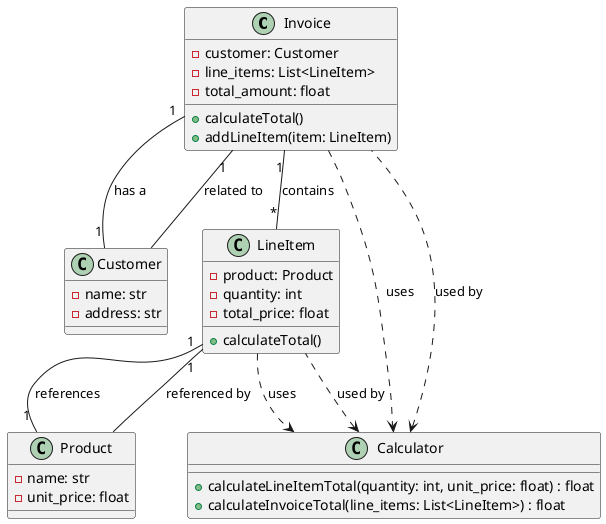 @startuml
class Invoice {
  - customer: Customer
  - line_items: List<LineItem>
  - total_amount: float
  + calculateTotal()
  + addLineItem(item: LineItem)
}

class Customer {
  - name: str
  - address: str
}

class LineItem {
  - product: Product
  - quantity: int
  - total_price: float
  + calculateTotal()
}

class Product {
  - name: str
  - unit_price: float
}

class Calculator {
  + calculateLineItemTotal(quantity: int, unit_price: float) : float
  + calculateInvoiceTotal(line_items: List<LineItem>) : float
}

Invoice "1" -- "*" LineItem : contains
Invoice "1" -- "1" Customer : has a
Invoice ..> Calculator : uses

Customer -- "1" Invoice : related to

LineItem "1" -- "1" Product : references
LineItem ..> Calculator : uses

Product -- "1" LineItem : referenced by

Calculator <.. Invoice : used by
Calculator <.. LineItem : used by
@enduml
